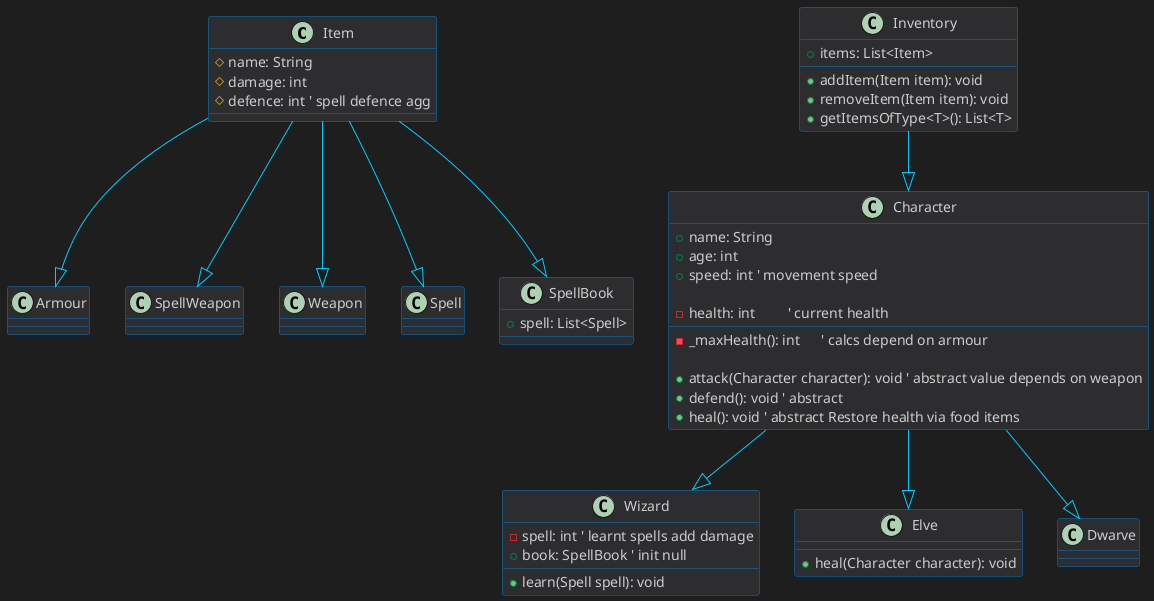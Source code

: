 @startuml
' Dark mode background
skinparam backgroundColor #1E1E1E
skinparam defaultTextColor #CCCCCC

' Style for classes
skinparam class {
    BackgroundColor #2D2D30
    BorderColor #007ACC
    FontColor #FFFFFF
    FooterFontColor #CCCCCC
    AttributeFontColor #CCCCCC
}

' Style for arrows
skinparam ArrowColor #00CCFF

class Item {
    # name: String
    # damage: int
    # defence: int ' spell defence agg
}

class Armour {
}

' only weapon wizard can use
class SpellWeapon

class Weapon {
}

class Spell {
}

class SpellBook {
    + spell: List<Spell>
}

class Inventory {
    + items: List<Item>
    + addItem(Item item): void
    + removeItem(Item item): void
    + getItemsOfType<T>(): List<T>
}

' abstract
class Character {
    + name: String
    + age: int
    + speed: int ' movement speed

    - health: int         ' current health
    - _maxHealth(): int      ' calcs depend on armour

    + attack(Character character): void ' abstract value depends on weapon
    + defend(): void ' abstract
    + heal(): void ' abstract Restore health via food items
}

class Wizard {
    - spell: int ' learnt spells add damage 
    + book: SpellBook ' init null
    + learn(Spell spell): void
}

class Elve {
    + heal(Character character): void
}

class Dwarve {
}

Inventory --|> Character

Character --|> Wizard
Character --|> Elve
Character --|> Dwarve

Item --|> SpellBook
Item --|> SpellWeapon
Item --|> Weapon
Item --|> Armour
Item --|> Spell
@enduml